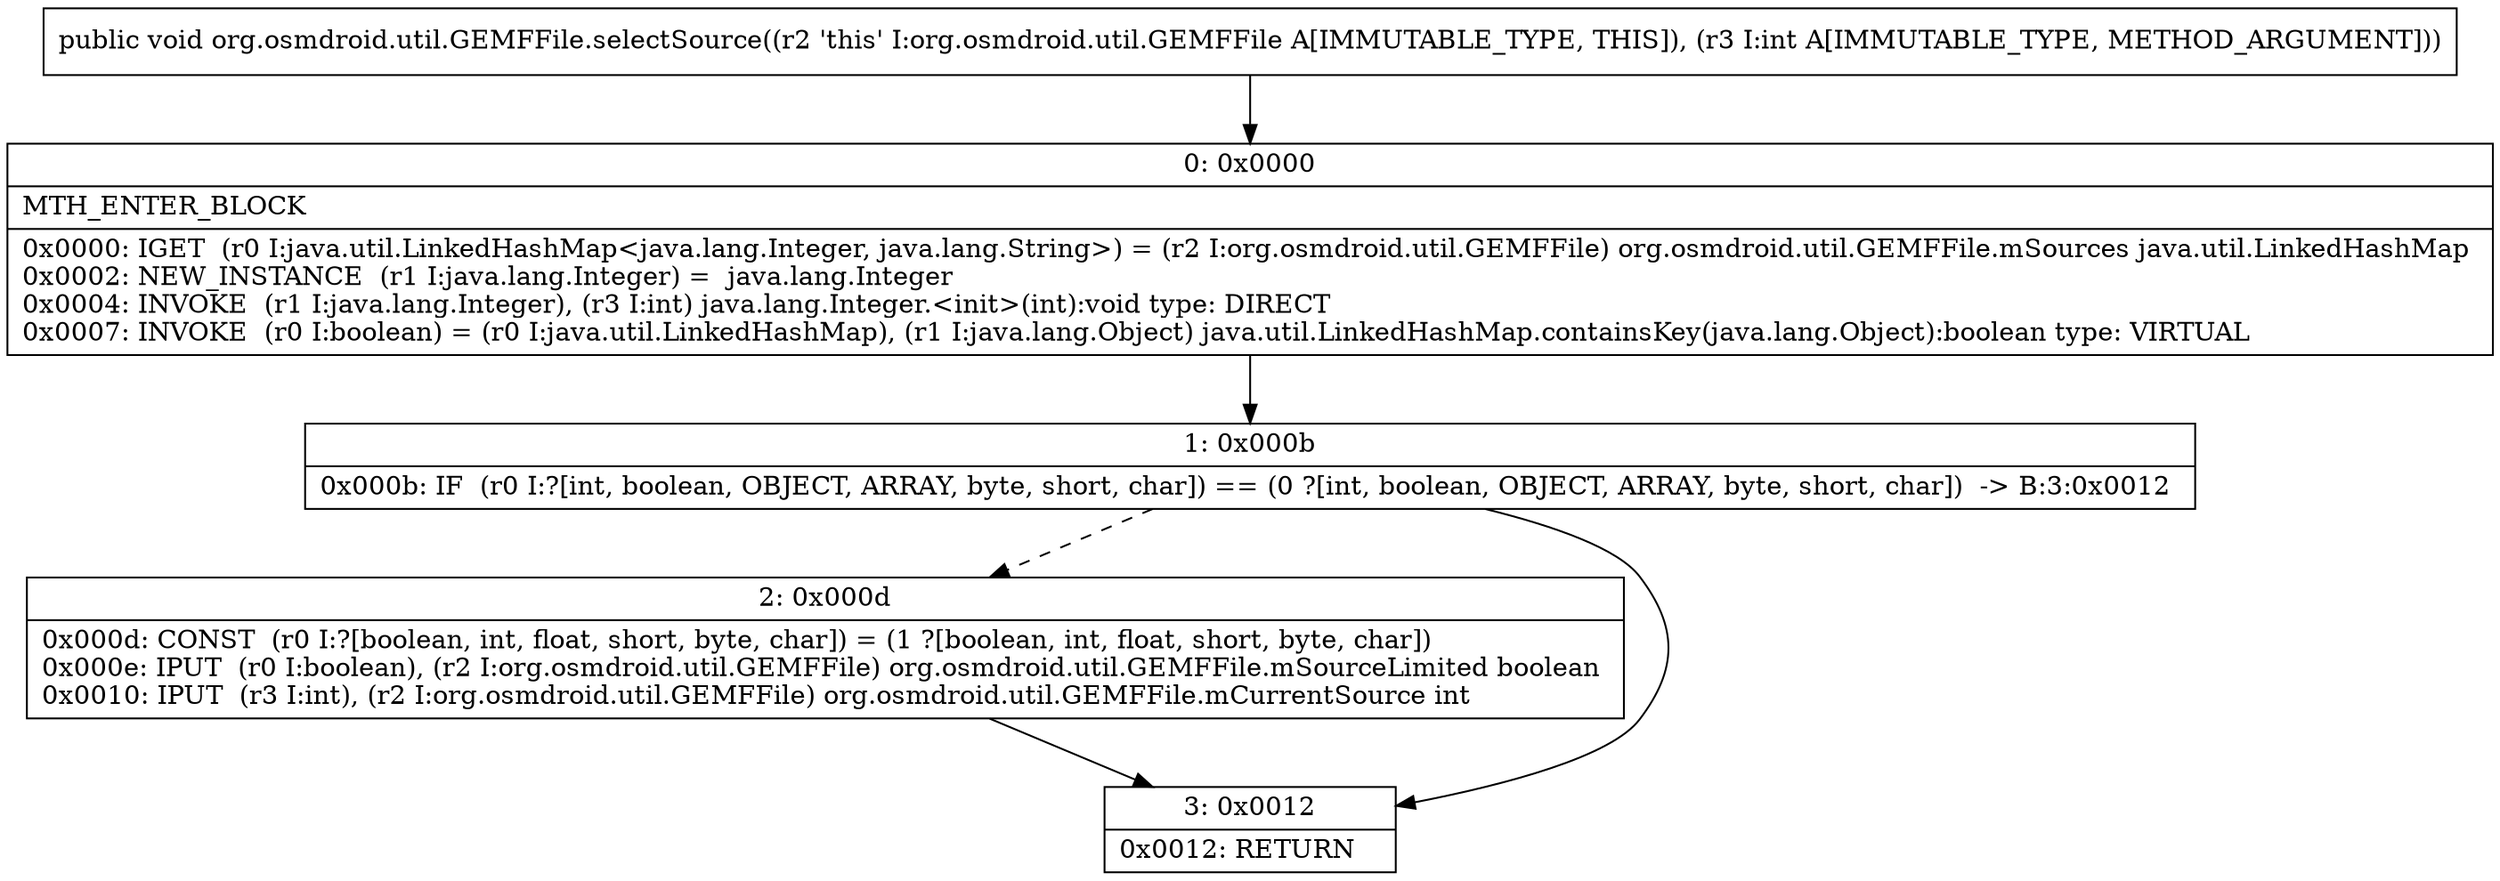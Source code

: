 digraph "CFG fororg.osmdroid.util.GEMFFile.selectSource(I)V" {
Node_0 [shape=record,label="{0\:\ 0x0000|MTH_ENTER_BLOCK\l|0x0000: IGET  (r0 I:java.util.LinkedHashMap\<java.lang.Integer, java.lang.String\>) = (r2 I:org.osmdroid.util.GEMFFile) org.osmdroid.util.GEMFFile.mSources java.util.LinkedHashMap \l0x0002: NEW_INSTANCE  (r1 I:java.lang.Integer) =  java.lang.Integer \l0x0004: INVOKE  (r1 I:java.lang.Integer), (r3 I:int) java.lang.Integer.\<init\>(int):void type: DIRECT \l0x0007: INVOKE  (r0 I:boolean) = (r0 I:java.util.LinkedHashMap), (r1 I:java.lang.Object) java.util.LinkedHashMap.containsKey(java.lang.Object):boolean type: VIRTUAL \l}"];
Node_1 [shape=record,label="{1\:\ 0x000b|0x000b: IF  (r0 I:?[int, boolean, OBJECT, ARRAY, byte, short, char]) == (0 ?[int, boolean, OBJECT, ARRAY, byte, short, char])  \-\> B:3:0x0012 \l}"];
Node_2 [shape=record,label="{2\:\ 0x000d|0x000d: CONST  (r0 I:?[boolean, int, float, short, byte, char]) = (1 ?[boolean, int, float, short, byte, char]) \l0x000e: IPUT  (r0 I:boolean), (r2 I:org.osmdroid.util.GEMFFile) org.osmdroid.util.GEMFFile.mSourceLimited boolean \l0x0010: IPUT  (r3 I:int), (r2 I:org.osmdroid.util.GEMFFile) org.osmdroid.util.GEMFFile.mCurrentSource int \l}"];
Node_3 [shape=record,label="{3\:\ 0x0012|0x0012: RETURN   \l}"];
MethodNode[shape=record,label="{public void org.osmdroid.util.GEMFFile.selectSource((r2 'this' I:org.osmdroid.util.GEMFFile A[IMMUTABLE_TYPE, THIS]), (r3 I:int A[IMMUTABLE_TYPE, METHOD_ARGUMENT])) }"];
MethodNode -> Node_0;
Node_0 -> Node_1;
Node_1 -> Node_2[style=dashed];
Node_1 -> Node_3;
Node_2 -> Node_3;
}

